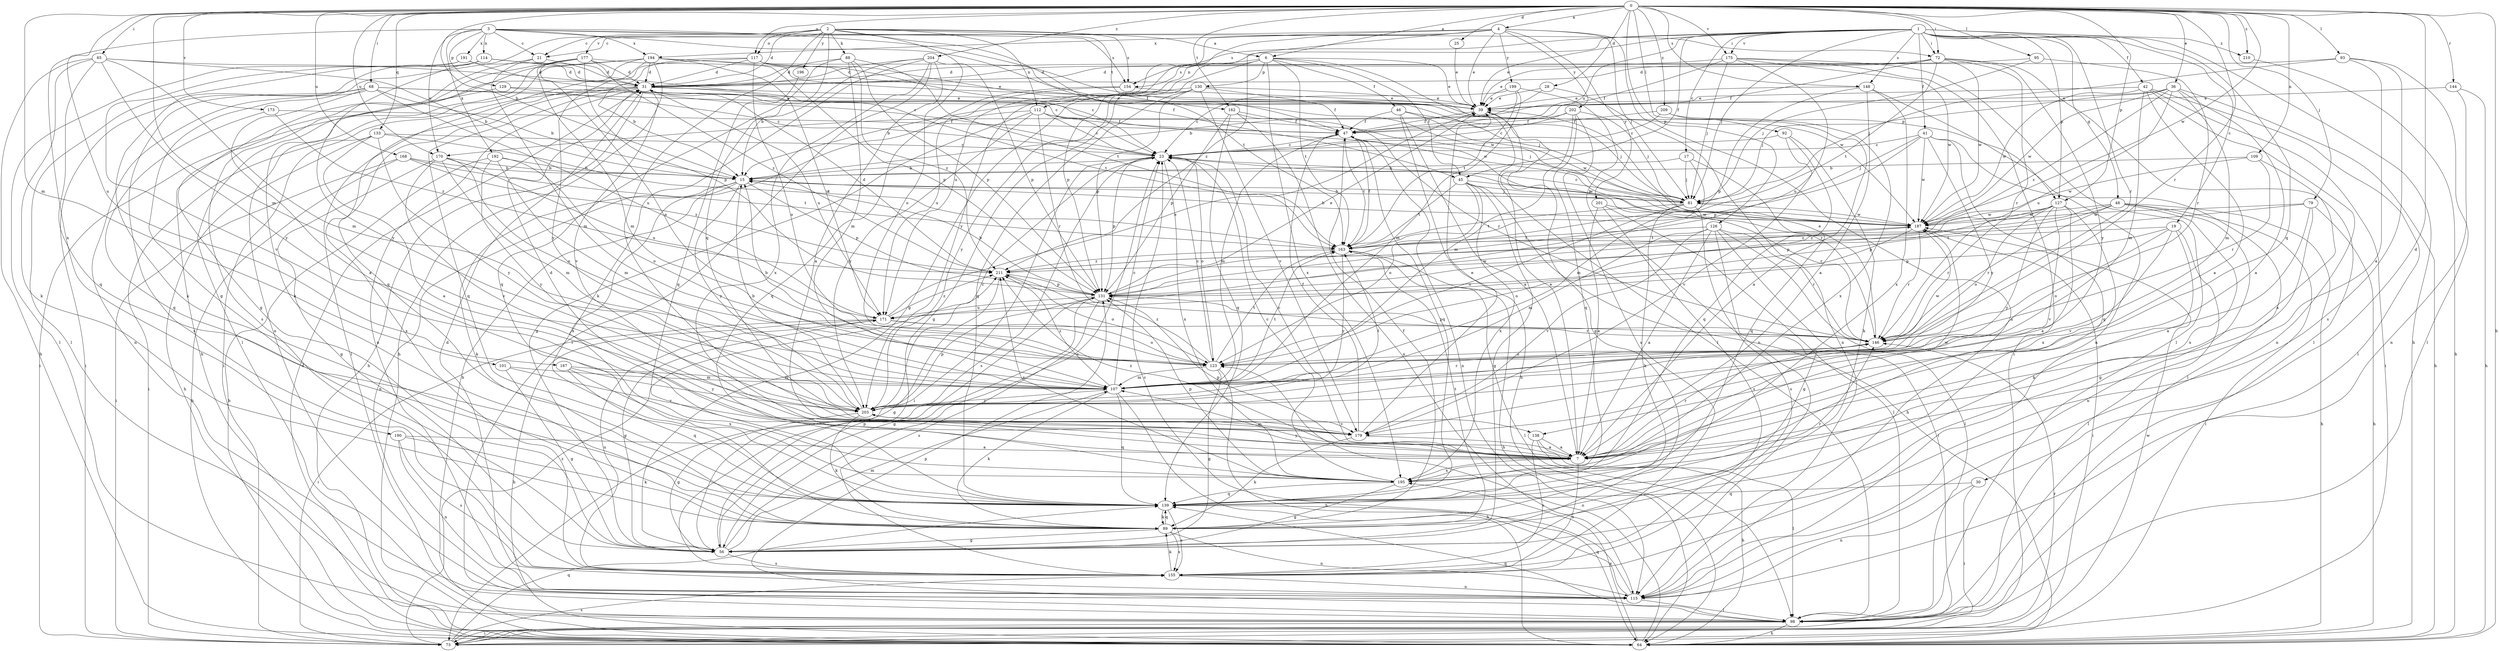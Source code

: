 strict digraph  {
0;
1;
2;
3;
4;
6;
7;
15;
17;
19;
21;
23;
25;
28;
30;
31;
36;
39;
41;
42;
45;
46;
47;
48;
56;
64;
65;
68;
72;
73;
79;
81;
88;
89;
92;
93;
95;
98;
101;
107;
109;
112;
114;
115;
117;
123;
126;
127;
129;
130;
131;
133;
138;
139;
144;
146;
148;
154;
155;
162;
163;
167;
168;
170;
171;
173;
175;
177;
179;
187;
190;
191;
192;
194;
195;
196;
199;
201;
202;
203;
204;
209;
210;
211;
0 -> 4  [label=a];
0 -> 6  [label=a];
0 -> 15  [label=b];
0 -> 25  [label=d];
0 -> 28  [label=d];
0 -> 30  [label=d];
0 -> 36  [label=e];
0 -> 64  [label=h];
0 -> 65  [label=i];
0 -> 68  [label=i];
0 -> 72  [label=i];
0 -> 79  [label=j];
0 -> 92  [label=l];
0 -> 93  [label=l];
0 -> 95  [label=l];
0 -> 101  [label=m];
0 -> 107  [label=m];
0 -> 109  [label=n];
0 -> 117  [label=o];
0 -> 126  [label=p];
0 -> 127  [label=p];
0 -> 133  [label=q];
0 -> 144  [label=r];
0 -> 146  [label=r];
0 -> 148  [label=s];
0 -> 162  [label=t];
0 -> 167  [label=u];
0 -> 168  [label=u];
0 -> 170  [label=u];
0 -> 173  [label=v];
0 -> 175  [label=v];
0 -> 187  [label=w];
0 -> 204  [label=z];
0 -> 209  [label=z];
0 -> 210  [label=z];
1 -> 17  [label=c];
1 -> 19  [label=c];
1 -> 39  [label=e];
1 -> 41  [label=f];
1 -> 42  [label=f];
1 -> 45  [label=f];
1 -> 48  [label=g];
1 -> 64  [label=h];
1 -> 72  [label=i];
1 -> 81  [label=j];
1 -> 112  [label=n];
1 -> 127  [label=p];
1 -> 138  [label=q];
1 -> 146  [label=r];
1 -> 148  [label=s];
1 -> 154  [label=s];
1 -> 170  [label=u];
1 -> 175  [label=v];
1 -> 210  [label=z];
2 -> 6  [label=a];
2 -> 21  [label=c];
2 -> 31  [label=d];
2 -> 56  [label=g];
2 -> 88  [label=k];
2 -> 112  [label=n];
2 -> 117  [label=o];
2 -> 123  [label=o];
2 -> 138  [label=q];
2 -> 154  [label=s];
2 -> 162  [label=t];
2 -> 163  [label=t];
2 -> 177  [label=v];
2 -> 179  [label=v];
2 -> 196  [label=y];
3 -> 21  [label=c];
3 -> 45  [label=f];
3 -> 72  [label=i];
3 -> 114  [label=n];
3 -> 127  [label=p];
3 -> 129  [label=p];
3 -> 154  [label=s];
3 -> 170  [label=u];
3 -> 190  [label=x];
3 -> 191  [label=x];
3 -> 192  [label=x];
3 -> 194  [label=x];
4 -> 21  [label=c];
4 -> 39  [label=e];
4 -> 81  [label=j];
4 -> 115  [label=n];
4 -> 171  [label=u];
4 -> 194  [label=x];
4 -> 199  [label=y];
4 -> 201  [label=y];
4 -> 202  [label=y];
4 -> 203  [label=y];
4 -> 211  [label=z];
6 -> 39  [label=e];
6 -> 45  [label=f];
6 -> 46  [label=f];
6 -> 56  [label=g];
6 -> 98  [label=l];
6 -> 130  [label=p];
6 -> 131  [label=p];
6 -> 154  [label=s];
6 -> 163  [label=t];
6 -> 195  [label=x];
7 -> 23  [label=c];
7 -> 31  [label=d];
7 -> 39  [label=e];
7 -> 107  [label=m];
7 -> 131  [label=p];
7 -> 146  [label=r];
7 -> 155  [label=s];
7 -> 187  [label=w];
7 -> 195  [label=x];
7 -> 203  [label=y];
7 -> 211  [label=z];
15 -> 81  [label=j];
15 -> 89  [label=k];
15 -> 115  [label=n];
15 -> 131  [label=p];
15 -> 195  [label=x];
15 -> 203  [label=y];
17 -> 15  [label=b];
17 -> 81  [label=j];
17 -> 107  [label=m];
17 -> 139  [label=q];
19 -> 89  [label=k];
19 -> 98  [label=l];
19 -> 123  [label=o];
19 -> 131  [label=p];
19 -> 163  [label=t];
19 -> 179  [label=v];
21 -> 31  [label=d];
21 -> 56  [label=g];
21 -> 107  [label=m];
23 -> 15  [label=b];
23 -> 73  [label=i];
23 -> 123  [label=o];
23 -> 131  [label=p];
23 -> 155  [label=s];
23 -> 187  [label=w];
23 -> 195  [label=x];
25 -> 39  [label=e];
28 -> 15  [label=b];
28 -> 39  [label=e];
28 -> 115  [label=n];
30 -> 73  [label=i];
30 -> 115  [label=n];
30 -> 139  [label=q];
31 -> 39  [label=e];
31 -> 64  [label=h];
31 -> 73  [label=i];
31 -> 98  [label=l];
31 -> 115  [label=n];
31 -> 139  [label=q];
31 -> 155  [label=s];
31 -> 163  [label=t];
31 -> 171  [label=u];
31 -> 179  [label=v];
31 -> 187  [label=w];
36 -> 7  [label=a];
36 -> 39  [label=e];
36 -> 64  [label=h];
36 -> 81  [label=j];
36 -> 107  [label=m];
36 -> 171  [label=u];
36 -> 187  [label=w];
36 -> 211  [label=z];
39 -> 47  [label=f];
39 -> 56  [label=g];
41 -> 23  [label=c];
41 -> 81  [label=j];
41 -> 98  [label=l];
41 -> 131  [label=p];
41 -> 139  [label=q];
41 -> 187  [label=w];
41 -> 203  [label=y];
42 -> 7  [label=a];
42 -> 39  [label=e];
42 -> 73  [label=i];
42 -> 98  [label=l];
42 -> 107  [label=m];
42 -> 115  [label=n];
42 -> 187  [label=w];
45 -> 56  [label=g];
45 -> 64  [label=h];
45 -> 81  [label=j];
45 -> 123  [label=o];
45 -> 146  [label=r];
45 -> 163  [label=t];
45 -> 195  [label=x];
46 -> 7  [label=a];
46 -> 47  [label=f];
46 -> 64  [label=h];
46 -> 81  [label=j];
46 -> 187  [label=w];
47 -> 23  [label=c];
47 -> 107  [label=m];
47 -> 115  [label=n];
47 -> 139  [label=q];
47 -> 146  [label=r];
47 -> 163  [label=t];
48 -> 64  [label=h];
48 -> 73  [label=i];
48 -> 115  [label=n];
48 -> 131  [label=p];
48 -> 146  [label=r];
48 -> 187  [label=w];
48 -> 195  [label=x];
48 -> 211  [label=z];
56 -> 23  [label=c];
56 -> 107  [label=m];
56 -> 131  [label=p];
56 -> 155  [label=s];
64 -> 31  [label=d];
64 -> 123  [label=o];
64 -> 195  [label=x];
65 -> 15  [label=b];
65 -> 31  [label=d];
65 -> 64  [label=h];
65 -> 89  [label=k];
65 -> 107  [label=m];
65 -> 139  [label=q];
65 -> 203  [label=y];
68 -> 7  [label=a];
68 -> 15  [label=b];
68 -> 39  [label=e];
68 -> 73  [label=i];
68 -> 81  [label=j];
68 -> 115  [label=n];
68 -> 155  [label=s];
68 -> 171  [label=u];
72 -> 31  [label=d];
72 -> 39  [label=e];
72 -> 47  [label=f];
72 -> 98  [label=l];
72 -> 146  [label=r];
72 -> 163  [label=t];
72 -> 187  [label=w];
72 -> 203  [label=y];
73 -> 139  [label=q];
73 -> 146  [label=r];
73 -> 155  [label=s];
73 -> 187  [label=w];
73 -> 211  [label=z];
79 -> 7  [label=a];
79 -> 56  [label=g];
79 -> 64  [label=h];
79 -> 187  [label=w];
79 -> 211  [label=z];
81 -> 15  [label=b];
81 -> 23  [label=c];
81 -> 89  [label=k];
81 -> 123  [label=o];
81 -> 155  [label=s];
81 -> 163  [label=t];
81 -> 187  [label=w];
88 -> 31  [label=d];
88 -> 107  [label=m];
88 -> 131  [label=p];
88 -> 139  [label=q];
88 -> 163  [label=t];
88 -> 211  [label=z];
89 -> 47  [label=f];
89 -> 56  [label=g];
89 -> 115  [label=n];
89 -> 139  [label=q];
89 -> 155  [label=s];
89 -> 163  [label=t];
92 -> 23  [label=c];
92 -> 89  [label=k];
92 -> 139  [label=q];
92 -> 179  [label=v];
93 -> 7  [label=a];
93 -> 31  [label=d];
93 -> 81  [label=j];
93 -> 98  [label=l];
93 -> 155  [label=s];
95 -> 31  [label=d];
95 -> 81  [label=j];
95 -> 146  [label=r];
98 -> 64  [label=h];
98 -> 73  [label=i];
98 -> 131  [label=p];
98 -> 139  [label=q];
101 -> 56  [label=g];
101 -> 107  [label=m];
101 -> 179  [label=v];
107 -> 23  [label=c];
107 -> 64  [label=h];
107 -> 89  [label=k];
107 -> 139  [label=q];
107 -> 146  [label=r];
107 -> 163  [label=t];
107 -> 203  [label=y];
107 -> 211  [label=z];
109 -> 7  [label=a];
109 -> 15  [label=b];
109 -> 146  [label=r];
109 -> 187  [label=w];
112 -> 23  [label=c];
112 -> 47  [label=f];
112 -> 56  [label=g];
112 -> 64  [label=h];
112 -> 81  [label=j];
112 -> 146  [label=r];
112 -> 203  [label=y];
114 -> 23  [label=c];
114 -> 31  [label=d];
114 -> 89  [label=k];
114 -> 98  [label=l];
114 -> 203  [label=y];
115 -> 23  [label=c];
115 -> 31  [label=d];
115 -> 98  [label=l];
115 -> 139  [label=q];
117 -> 15  [label=b];
117 -> 23  [label=c];
117 -> 31  [label=d];
117 -> 47  [label=f];
117 -> 123  [label=o];
117 -> 155  [label=s];
117 -> 187  [label=w];
123 -> 15  [label=b];
123 -> 23  [label=c];
123 -> 56  [label=g];
123 -> 64  [label=h];
123 -> 107  [label=m];
123 -> 163  [label=t];
123 -> 187  [label=w];
123 -> 211  [label=z];
126 -> 7  [label=a];
126 -> 56  [label=g];
126 -> 73  [label=i];
126 -> 98  [label=l];
126 -> 107  [label=m];
126 -> 146  [label=r];
126 -> 163  [label=t];
126 -> 179  [label=v];
127 -> 7  [label=a];
127 -> 123  [label=o];
127 -> 131  [label=p];
127 -> 146  [label=r];
127 -> 179  [label=v];
127 -> 187  [label=w];
127 -> 195  [label=x];
127 -> 203  [label=y];
129 -> 23  [label=c];
129 -> 39  [label=e];
129 -> 73  [label=i];
130 -> 15  [label=b];
130 -> 39  [label=e];
130 -> 47  [label=f];
130 -> 56  [label=g];
130 -> 131  [label=p];
130 -> 139  [label=q];
130 -> 179  [label=v];
130 -> 203  [label=y];
131 -> 15  [label=b];
131 -> 39  [label=e];
131 -> 56  [label=g];
131 -> 155  [label=s];
131 -> 171  [label=u];
131 -> 187  [label=w];
133 -> 7  [label=a];
133 -> 23  [label=c];
133 -> 64  [label=h];
133 -> 73  [label=i];
133 -> 163  [label=t];
133 -> 203  [label=y];
138 -> 7  [label=a];
138 -> 64  [label=h];
138 -> 98  [label=l];
138 -> 155  [label=s];
139 -> 89  [label=k];
139 -> 146  [label=r];
139 -> 155  [label=s];
144 -> 39  [label=e];
144 -> 64  [label=h];
144 -> 115  [label=n];
146 -> 39  [label=e];
146 -> 123  [label=o];
146 -> 131  [label=p];
148 -> 7  [label=a];
148 -> 39  [label=e];
148 -> 115  [label=n];
148 -> 131  [label=p];
148 -> 195  [label=x];
154 -> 39  [label=e];
154 -> 139  [label=q];
154 -> 171  [label=u];
155 -> 89  [label=k];
155 -> 115  [label=n];
155 -> 171  [label=u];
162 -> 47  [label=f];
162 -> 115  [label=n];
162 -> 131  [label=p];
162 -> 139  [label=q];
162 -> 146  [label=r];
163 -> 47  [label=f];
163 -> 64  [label=h];
163 -> 98  [label=l];
163 -> 203  [label=y];
163 -> 211  [label=z];
167 -> 107  [label=m];
167 -> 139  [label=q];
167 -> 195  [label=x];
167 -> 203  [label=y];
168 -> 15  [label=b];
168 -> 64  [label=h];
168 -> 73  [label=i];
168 -> 163  [label=t];
168 -> 211  [label=z];
170 -> 15  [label=b];
170 -> 56  [label=g];
170 -> 107  [label=m];
170 -> 123  [label=o];
170 -> 171  [label=u];
170 -> 179  [label=v];
171 -> 39  [label=e];
171 -> 56  [label=g];
171 -> 64  [label=h];
171 -> 73  [label=i];
171 -> 123  [label=o];
171 -> 146  [label=r];
171 -> 211  [label=z];
173 -> 47  [label=f];
173 -> 139  [label=q];
173 -> 211  [label=z];
175 -> 31  [label=d];
175 -> 47  [label=f];
175 -> 73  [label=i];
175 -> 81  [label=j];
175 -> 98  [label=l];
175 -> 171  [label=u];
175 -> 187  [label=w];
177 -> 31  [label=d];
177 -> 39  [label=e];
177 -> 64  [label=h];
177 -> 89  [label=k];
177 -> 107  [label=m];
177 -> 123  [label=o];
177 -> 131  [label=p];
177 -> 211  [label=z];
179 -> 7  [label=a];
179 -> 39  [label=e];
179 -> 47  [label=f];
179 -> 89  [label=k];
187 -> 15  [label=b];
187 -> 73  [label=i];
187 -> 123  [label=o];
187 -> 146  [label=r];
187 -> 163  [label=t];
190 -> 7  [label=a];
190 -> 89  [label=k];
190 -> 115  [label=n];
190 -> 155  [label=s];
191 -> 23  [label=c];
191 -> 31  [label=d];
191 -> 98  [label=l];
191 -> 179  [label=v];
192 -> 15  [label=b];
192 -> 64  [label=h];
192 -> 107  [label=m];
192 -> 123  [label=o];
192 -> 203  [label=y];
194 -> 31  [label=d];
194 -> 64  [label=h];
194 -> 98  [label=l];
194 -> 115  [label=n];
194 -> 131  [label=p];
194 -> 139  [label=q];
194 -> 171  [label=u];
194 -> 187  [label=w];
194 -> 203  [label=y];
195 -> 23  [label=c];
195 -> 56  [label=g];
195 -> 131  [label=p];
195 -> 139  [label=q];
195 -> 211  [label=z];
196 -> 139  [label=q];
199 -> 23  [label=c];
199 -> 39  [label=e];
199 -> 107  [label=m];
199 -> 115  [label=n];
199 -> 163  [label=t];
201 -> 7  [label=a];
201 -> 98  [label=l];
201 -> 155  [label=s];
201 -> 187  [label=w];
202 -> 23  [label=c];
202 -> 47  [label=f];
202 -> 81  [label=j];
202 -> 107  [label=m];
202 -> 139  [label=q];
202 -> 155  [label=s];
203 -> 15  [label=b];
203 -> 23  [label=c];
203 -> 56  [label=g];
203 -> 89  [label=k];
203 -> 131  [label=p];
203 -> 163  [label=t];
203 -> 179  [label=v];
204 -> 7  [label=a];
204 -> 15  [label=b];
204 -> 31  [label=d];
204 -> 89  [label=k];
204 -> 98  [label=l];
204 -> 131  [label=p];
204 -> 195  [label=x];
209 -> 7  [label=a];
209 -> 23  [label=c];
209 -> 47  [label=f];
209 -> 195  [label=x];
210 -> 64  [label=h];
211 -> 31  [label=d];
211 -> 56  [label=g];
211 -> 123  [label=o];
211 -> 131  [label=p];
}
